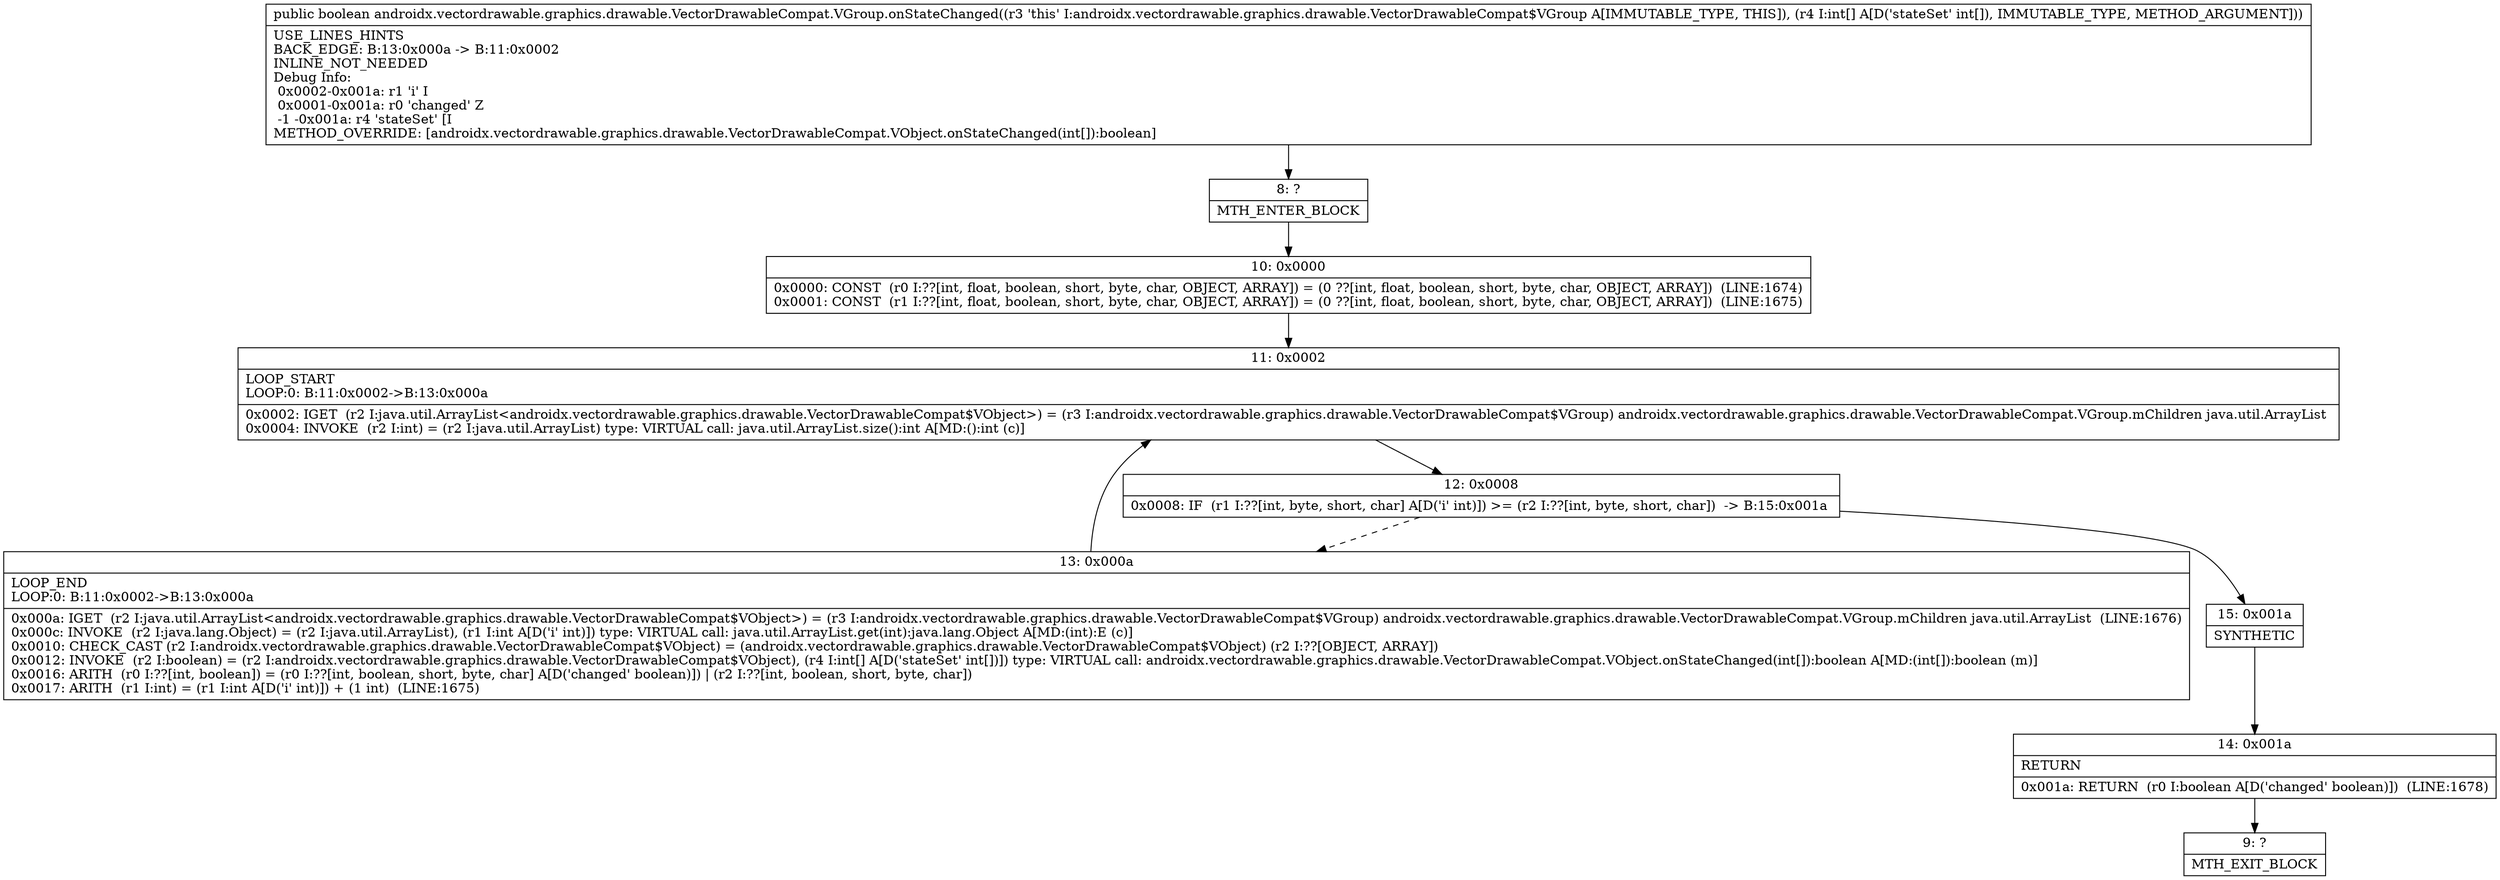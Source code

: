 digraph "CFG forandroidx.vectordrawable.graphics.drawable.VectorDrawableCompat.VGroup.onStateChanged([I)Z" {
Node_8 [shape=record,label="{8\:\ ?|MTH_ENTER_BLOCK\l}"];
Node_10 [shape=record,label="{10\:\ 0x0000|0x0000: CONST  (r0 I:??[int, float, boolean, short, byte, char, OBJECT, ARRAY]) = (0 ??[int, float, boolean, short, byte, char, OBJECT, ARRAY])  (LINE:1674)\l0x0001: CONST  (r1 I:??[int, float, boolean, short, byte, char, OBJECT, ARRAY]) = (0 ??[int, float, boolean, short, byte, char, OBJECT, ARRAY])  (LINE:1675)\l}"];
Node_11 [shape=record,label="{11\:\ 0x0002|LOOP_START\lLOOP:0: B:11:0x0002\-\>B:13:0x000a\l|0x0002: IGET  (r2 I:java.util.ArrayList\<androidx.vectordrawable.graphics.drawable.VectorDrawableCompat$VObject\>) = (r3 I:androidx.vectordrawable.graphics.drawable.VectorDrawableCompat$VGroup) androidx.vectordrawable.graphics.drawable.VectorDrawableCompat.VGroup.mChildren java.util.ArrayList \l0x0004: INVOKE  (r2 I:int) = (r2 I:java.util.ArrayList) type: VIRTUAL call: java.util.ArrayList.size():int A[MD:():int (c)]\l}"];
Node_12 [shape=record,label="{12\:\ 0x0008|0x0008: IF  (r1 I:??[int, byte, short, char] A[D('i' int)]) \>= (r2 I:??[int, byte, short, char])  \-\> B:15:0x001a \l}"];
Node_13 [shape=record,label="{13\:\ 0x000a|LOOP_END\lLOOP:0: B:11:0x0002\-\>B:13:0x000a\l|0x000a: IGET  (r2 I:java.util.ArrayList\<androidx.vectordrawable.graphics.drawable.VectorDrawableCompat$VObject\>) = (r3 I:androidx.vectordrawable.graphics.drawable.VectorDrawableCompat$VGroup) androidx.vectordrawable.graphics.drawable.VectorDrawableCompat.VGroup.mChildren java.util.ArrayList  (LINE:1676)\l0x000c: INVOKE  (r2 I:java.lang.Object) = (r2 I:java.util.ArrayList), (r1 I:int A[D('i' int)]) type: VIRTUAL call: java.util.ArrayList.get(int):java.lang.Object A[MD:(int):E (c)]\l0x0010: CHECK_CAST (r2 I:androidx.vectordrawable.graphics.drawable.VectorDrawableCompat$VObject) = (androidx.vectordrawable.graphics.drawable.VectorDrawableCompat$VObject) (r2 I:??[OBJECT, ARRAY]) \l0x0012: INVOKE  (r2 I:boolean) = (r2 I:androidx.vectordrawable.graphics.drawable.VectorDrawableCompat$VObject), (r4 I:int[] A[D('stateSet' int[])]) type: VIRTUAL call: androidx.vectordrawable.graphics.drawable.VectorDrawableCompat.VObject.onStateChanged(int[]):boolean A[MD:(int[]):boolean (m)]\l0x0016: ARITH  (r0 I:??[int, boolean]) = (r0 I:??[int, boolean, short, byte, char] A[D('changed' boolean)]) \| (r2 I:??[int, boolean, short, byte, char]) \l0x0017: ARITH  (r1 I:int) = (r1 I:int A[D('i' int)]) + (1 int)  (LINE:1675)\l}"];
Node_15 [shape=record,label="{15\:\ 0x001a|SYNTHETIC\l}"];
Node_14 [shape=record,label="{14\:\ 0x001a|RETURN\l|0x001a: RETURN  (r0 I:boolean A[D('changed' boolean)])  (LINE:1678)\l}"];
Node_9 [shape=record,label="{9\:\ ?|MTH_EXIT_BLOCK\l}"];
MethodNode[shape=record,label="{public boolean androidx.vectordrawable.graphics.drawable.VectorDrawableCompat.VGroup.onStateChanged((r3 'this' I:androidx.vectordrawable.graphics.drawable.VectorDrawableCompat$VGroup A[IMMUTABLE_TYPE, THIS]), (r4 I:int[] A[D('stateSet' int[]), IMMUTABLE_TYPE, METHOD_ARGUMENT]))  | USE_LINES_HINTS\lBACK_EDGE: B:13:0x000a \-\> B:11:0x0002\lINLINE_NOT_NEEDED\lDebug Info:\l  0x0002\-0x001a: r1 'i' I\l  0x0001\-0x001a: r0 'changed' Z\l  \-1 \-0x001a: r4 'stateSet' [I\lMETHOD_OVERRIDE: [androidx.vectordrawable.graphics.drawable.VectorDrawableCompat.VObject.onStateChanged(int[]):boolean]\l}"];
MethodNode -> Node_8;Node_8 -> Node_10;
Node_10 -> Node_11;
Node_11 -> Node_12;
Node_12 -> Node_13[style=dashed];
Node_12 -> Node_15;
Node_13 -> Node_11;
Node_15 -> Node_14;
Node_14 -> Node_9;
}


